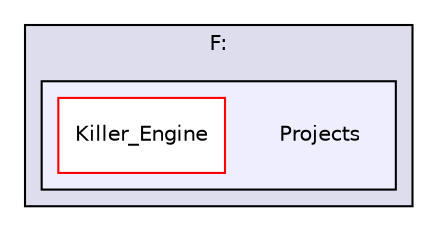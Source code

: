 digraph "F:/Projects" {
  compound=true
  node [ fontsize="10", fontname="Helvetica"];
  edge [ labelfontsize="10", labelfontname="Helvetica"];
  subgraph clusterdir_3a581ba30d25676e4b797b1f96d53b45 {
    graph [ bgcolor="#ddddee", pencolor="black", label="F:" fontname="Helvetica", fontsize="10", URL="dir_3a581ba30d25676e4b797b1f96d53b45.html"]
  subgraph clusterdir_c4a6d00bdc510136fbd964986dc2264a {
    graph [ bgcolor="#eeeeff", pencolor="black", label="" URL="dir_c4a6d00bdc510136fbd964986dc2264a.html"];
    dir_c4a6d00bdc510136fbd964986dc2264a [shape=plaintext label="Projects"];
    dir_831c059d5220dcd00205d33beeefc879 [shape=box label="Killer_Engine" color="red" fillcolor="white" style="filled" URL="dir_831c059d5220dcd00205d33beeefc879.html"];
  }
  }
}
